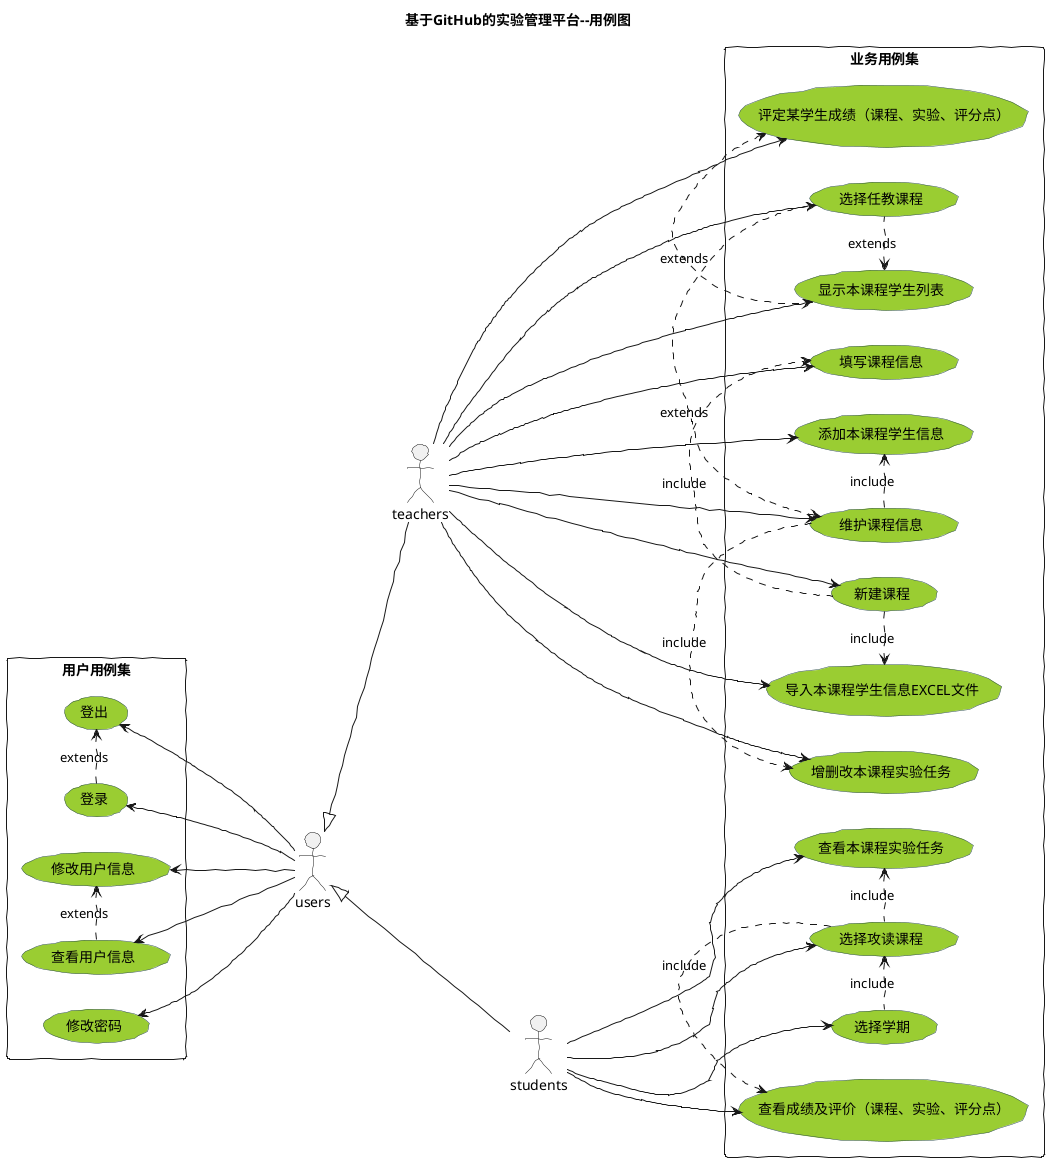 @startuml

skinparam packageStyle rectangle

title 基于GitHub的实验管理平台--用例图

actor teachers
actor students
actor users
users <|-- teachers
users <|-- students

rectangle  用户用例集 {
	users --up-> (登录)
	users --up-> (登出)
	users --up-> (查看用户信息)
	users --up-> (修改用户信息)
	users --up-> (修改密码)

	(登录) .> (登出) : extends
	(查看用户信息) .> (修改用户信息) : extends

}
rectangle 业务用例集 {
	left to right direction
	teachers -> (选择任教课程)
	teachers ----> (新建课程)
	teachers -> (显示本课程学生列表)
	teachers ----> (维护课程信息)
	teachers -> (填写课程信息)
	teachers --> (增删改本课程实验任务)
	teachers -> (添加本课程学生信息)
	teachers ----> (评定某学生成绩（课程、实验、评分点）)
	teachers ---> (导入本课程学生信息EXCEL文件)

	(选择任教课程) .left.> (显示本课程学生列表) : extends
	(选择任教课程) .left.> (维护课程信息) : extends
	(新建课程) .> (填写课程信息) : include
	(新建课程) .> (导入本课程学生信息EXCEL文件) : include
	(维护课程信息) .> (添加本课程学生信息) : include
	(维护课程信息) .> (增删改本课程实验任务) : include
	(显示本课程学生列表) .left.> (评定某学生成绩（课程、实验、评分点）) : extends


	students ---> (选择学期)
	students ---> (选择攻读课程)
	students ---> (查看成绩及评价（课程、实验、评分点）)
	students ---> (查看本课程实验任务)

	(选择学期) .left.> (选择攻读课程) : include
	(选择攻读课程) .left.> (查看成绩及评价（课程、实验、评分点）) : include
	(选择攻读课程) .left.> (查看本课程实验任务) : include

}

skinparam handwritten true
skinparam usecase {
	BackgroundColor YellowGreen
	BorderColor DarkSlateGray
	ArrowColor Olive
	ActorBorderColor black
	ActorFontName Courier

}
@enduml

